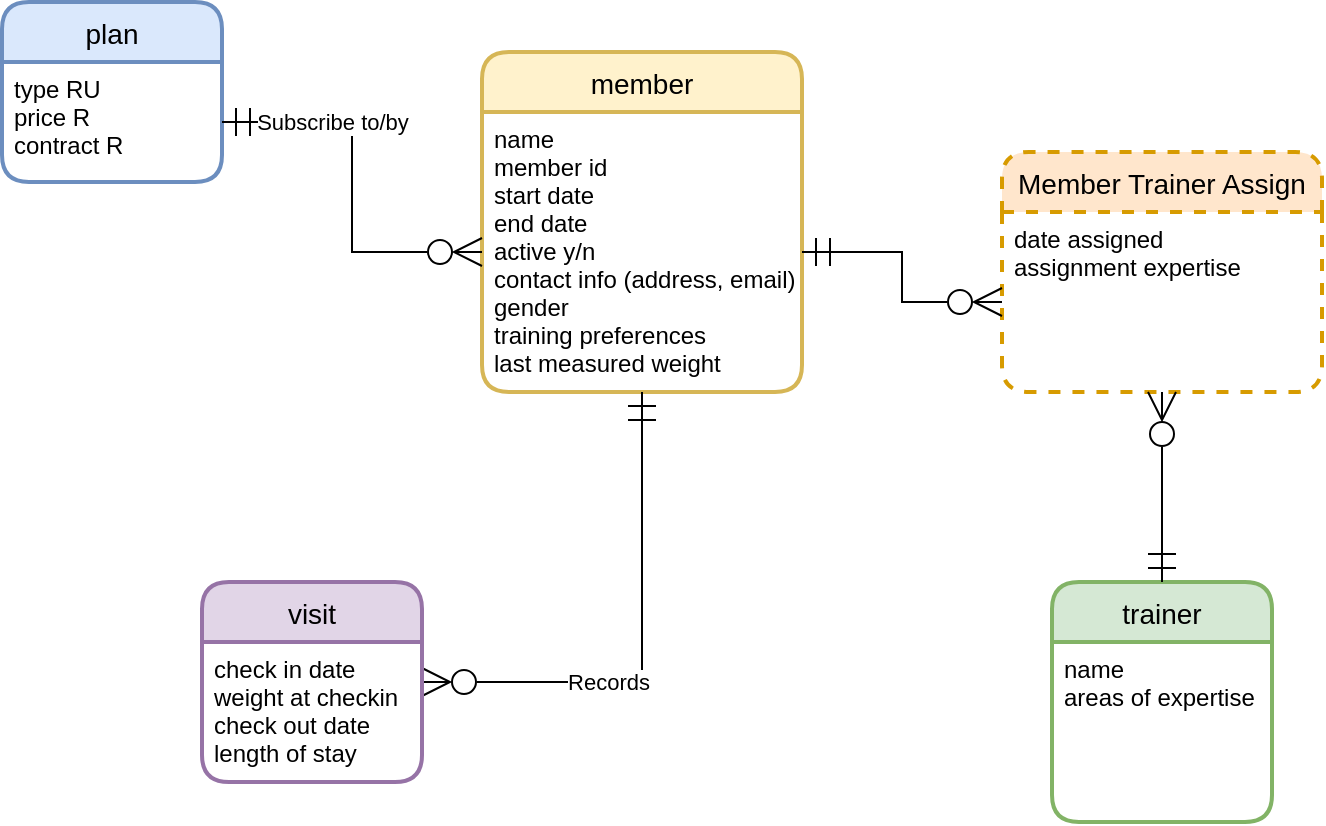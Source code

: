 <mxfile version="20.3.0" type="device"><diagram id="57xW4SJdbBDSFtW5tLJe" name="Page-1"><mxGraphModel dx="716" dy="508" grid="1" gridSize="10" guides="1" tooltips="1" connect="1" arrows="1" fold="1" page="1" pageScale="1" pageWidth="850" pageHeight="1100" math="0" shadow="0"><root><mxCell id="0"/><mxCell id="1" parent="0"/><mxCell id="LWL-D8MMUNiziP-yHikO-1" value="plan" style="swimlane;childLayout=stackLayout;horizontal=1;startSize=30;horizontalStack=0;rounded=1;fontSize=14;fontStyle=0;strokeWidth=2;resizeParent=0;resizeLast=1;shadow=0;dashed=0;align=center;fillColor=#dae8fc;strokeColor=#6c8ebf;" vertex="1" parent="1"><mxGeometry x="10" y="110" width="110" height="90" as="geometry"/></mxCell><mxCell id="LWL-D8MMUNiziP-yHikO-2" value="type RU&#10;price R&#10;contract R" style="align=left;strokeColor=none;fillColor=none;spacingLeft=4;fontSize=12;verticalAlign=top;resizable=0;rotatable=0;part=1;" vertex="1" parent="LWL-D8MMUNiziP-yHikO-1"><mxGeometry y="30" width="110" height="60" as="geometry"/></mxCell><mxCell id="LWL-D8MMUNiziP-yHikO-3" value="member" style="swimlane;childLayout=stackLayout;horizontal=1;startSize=30;horizontalStack=0;rounded=1;fontSize=14;fontStyle=0;strokeWidth=2;resizeParent=0;resizeLast=1;shadow=0;dashed=0;align=center;fillColor=#fff2cc;strokeColor=#d6b656;" vertex="1" parent="1"><mxGeometry x="250" y="135" width="160" height="170" as="geometry"/></mxCell><mxCell id="LWL-D8MMUNiziP-yHikO-4" value="name&#10;member id&#10;start date&#10;end date&#10;active y/n&#10;contact info (address, email)&#10;gender&#10;training preferences&#10;last measured weight&#10;" style="align=left;strokeColor=none;fillColor=none;spacingLeft=4;fontSize=12;verticalAlign=top;resizable=0;rotatable=0;part=1;" vertex="1" parent="LWL-D8MMUNiziP-yHikO-3"><mxGeometry y="30" width="160" height="140" as="geometry"/></mxCell><mxCell id="LWL-D8MMUNiziP-yHikO-12" style="edgeStyle=orthogonalEdgeStyle;rounded=0;orthogonalLoop=1;jettySize=auto;html=1;startArrow=ERzeroToMany;startFill=0;endArrow=ERmandOne;endFill=0;startSize=12;endSize=12;" edge="1" parent="1" source="LWL-D8MMUNiziP-yHikO-5" target="LWL-D8MMUNiziP-yHikO-4"><mxGeometry relative="1" as="geometry"/></mxCell><mxCell id="LWL-D8MMUNiziP-yHikO-13" value="Records" style="edgeLabel;html=1;align=center;verticalAlign=middle;resizable=0;points=[];" vertex="1" connectable="0" parent="LWL-D8MMUNiziP-yHikO-12"><mxGeometry x="-0.275" relative="1" as="geometry"><mxPoint as="offset"/></mxGeometry></mxCell><mxCell id="LWL-D8MMUNiziP-yHikO-5" value="visit" style="swimlane;childLayout=stackLayout;horizontal=1;startSize=30;horizontalStack=0;rounded=1;fontSize=14;fontStyle=0;strokeWidth=2;resizeParent=0;resizeLast=1;shadow=0;dashed=0;align=center;fillColor=#e1d5e7;strokeColor=#9673a6;" vertex="1" parent="1"><mxGeometry x="110" y="400" width="110" height="100" as="geometry"/></mxCell><mxCell id="LWL-D8MMUNiziP-yHikO-6" value="check in date&#10;weight at checkin&#10;check out date&#10;length of stay" style="align=left;strokeColor=none;fillColor=none;spacingLeft=4;fontSize=12;verticalAlign=top;resizable=0;rotatable=0;part=1;" vertex="1" parent="LWL-D8MMUNiziP-yHikO-5"><mxGeometry y="30" width="110" height="70" as="geometry"/></mxCell><mxCell id="LWL-D8MMUNiziP-yHikO-9" style="edgeStyle=orthogonalEdgeStyle;rounded=0;orthogonalLoop=1;jettySize=auto;html=1;startArrow=ERzeroToMany;startFill=0;endSize=12;startSize=12;endArrow=ERmandOne;endFill=0;" edge="1" parent="1" source="LWL-D8MMUNiziP-yHikO-4" target="LWL-D8MMUNiziP-yHikO-2"><mxGeometry relative="1" as="geometry"/></mxCell><mxCell id="LWL-D8MMUNiziP-yHikO-10" value="Subscribe to/by" style="edgeLabel;html=1;align=center;verticalAlign=middle;resizable=0;points=[];" vertex="1" connectable="0" parent="LWL-D8MMUNiziP-yHikO-9"><mxGeometry x="0.442" relative="1" as="geometry"><mxPoint as="offset"/></mxGeometry></mxCell><mxCell id="LWL-D8MMUNiziP-yHikO-14" value="trainer" style="swimlane;childLayout=stackLayout;horizontal=1;startSize=30;horizontalStack=0;rounded=1;fontSize=14;fontStyle=0;strokeWidth=2;resizeParent=0;resizeLast=1;shadow=0;dashed=0;align=center;fillColor=#d5e8d4;strokeColor=#82b366;" vertex="1" parent="1"><mxGeometry x="535" y="400" width="110" height="120" as="geometry"/></mxCell><mxCell id="LWL-D8MMUNiziP-yHikO-15" value="name&#10;areas of expertise&#10;" style="align=left;strokeColor=none;fillColor=none;spacingLeft=4;fontSize=12;verticalAlign=top;resizable=0;rotatable=0;part=1;" vertex="1" parent="LWL-D8MMUNiziP-yHikO-14"><mxGeometry y="30" width="110" height="90" as="geometry"/></mxCell><mxCell id="LWL-D8MMUNiziP-yHikO-17" value="Member Trainer Assign" style="swimlane;childLayout=stackLayout;horizontal=1;startSize=30;horizontalStack=0;rounded=1;fontSize=14;fontStyle=0;strokeWidth=2;resizeParent=0;resizeLast=1;shadow=0;dashed=1;align=center;fillColor=#ffe6cc;strokeColor=#d79b00;" vertex="1" parent="1"><mxGeometry x="510" y="185" width="160" height="120" as="geometry"/></mxCell><mxCell id="LWL-D8MMUNiziP-yHikO-18" value="date assigned&#10;assignment expertise" style="align=left;strokeColor=none;fillColor=none;spacingLeft=4;fontSize=12;verticalAlign=top;resizable=0;rotatable=0;part=1;" vertex="1" parent="LWL-D8MMUNiziP-yHikO-17"><mxGeometry y="30" width="160" height="90" as="geometry"/></mxCell><mxCell id="LWL-D8MMUNiziP-yHikO-20" style="edgeStyle=orthogonalEdgeStyle;rounded=0;orthogonalLoop=1;jettySize=auto;html=1;entryX=1;entryY=0.5;entryDx=0;entryDy=0;startArrow=ERzeroToMany;startFill=0;endArrow=ERmandOne;endFill=0;startSize=12;endSize=12;" edge="1" parent="1" source="LWL-D8MMUNiziP-yHikO-18" target="LWL-D8MMUNiziP-yHikO-4"><mxGeometry relative="1" as="geometry"/></mxCell><mxCell id="LWL-D8MMUNiziP-yHikO-22" style="edgeStyle=orthogonalEdgeStyle;rounded=0;orthogonalLoop=1;jettySize=auto;html=1;startArrow=ERzeroToMany;startFill=0;endArrow=ERmandOne;endFill=0;startSize=12;endSize=12;" edge="1" parent="1" source="LWL-D8MMUNiziP-yHikO-18" target="LWL-D8MMUNiziP-yHikO-14"><mxGeometry relative="1" as="geometry"/></mxCell></root></mxGraphModel></diagram></mxfile>
